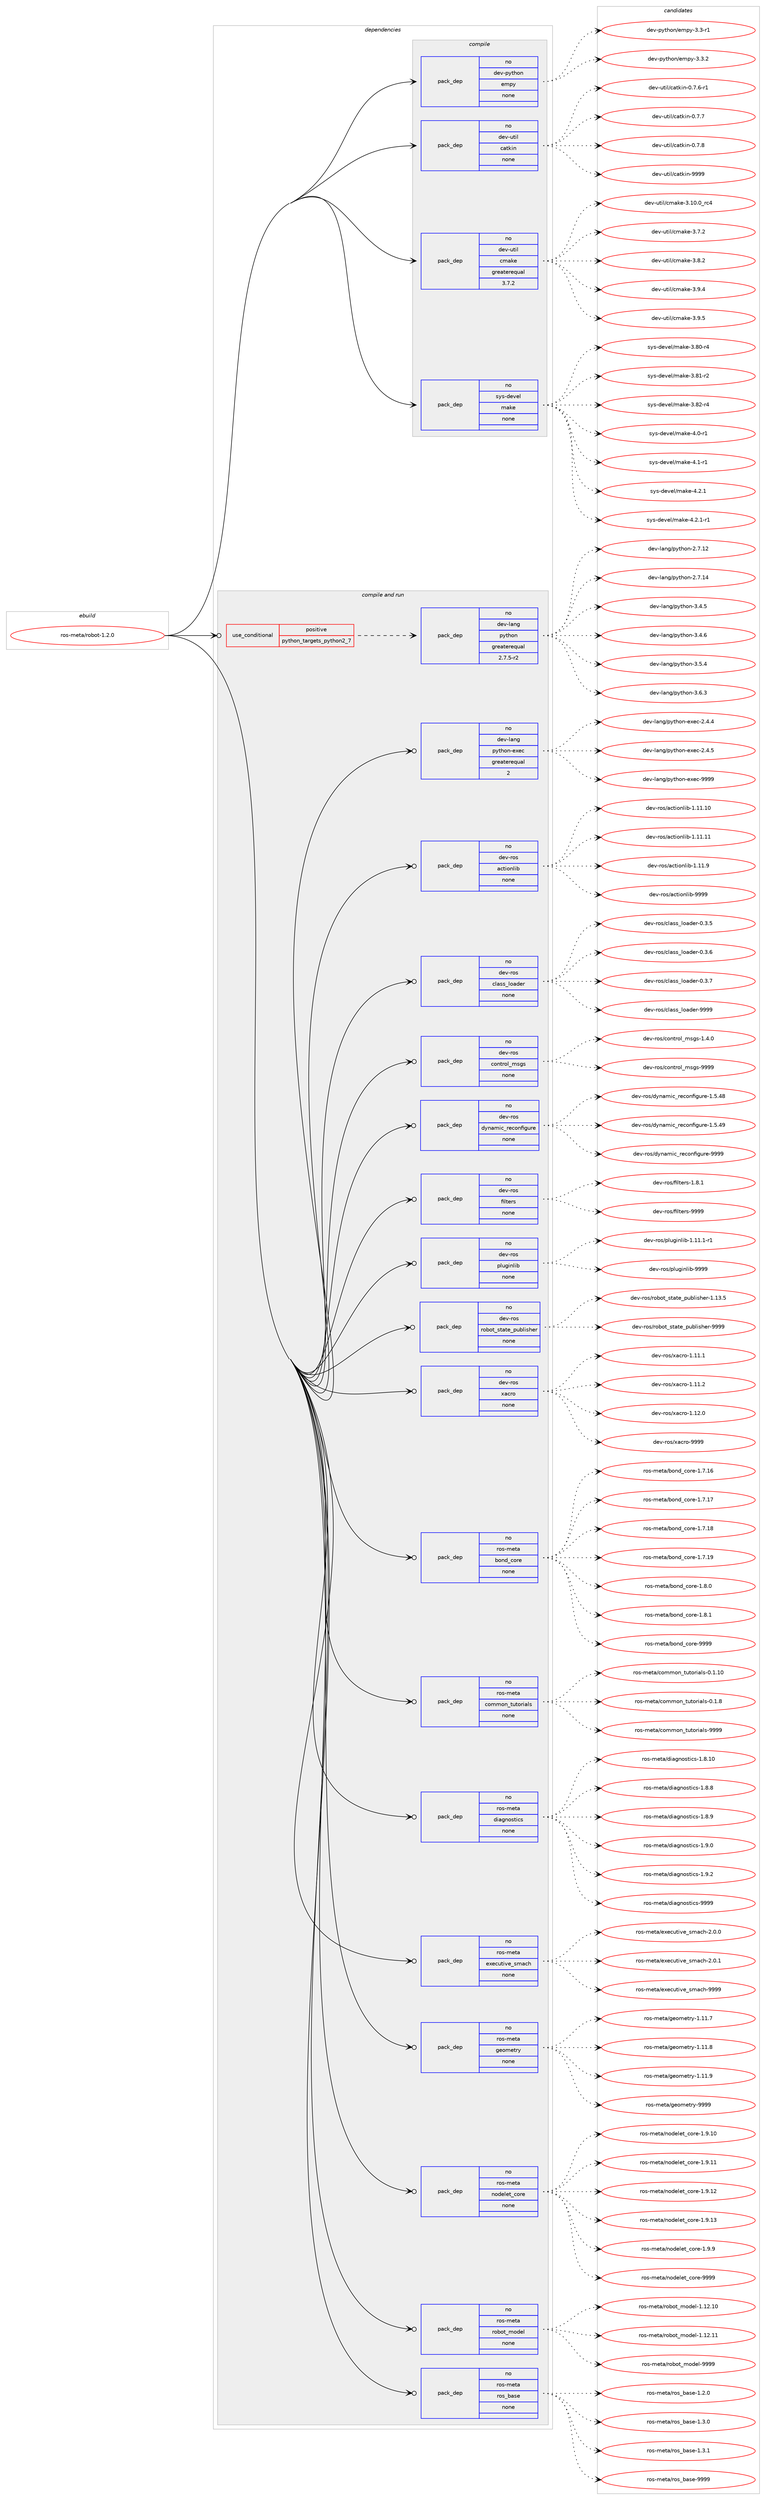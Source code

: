 digraph prolog {

# *************
# Graph options
# *************

newrank=true;
concentrate=true;
compound=true;
graph [rankdir=LR,fontname=Helvetica,fontsize=10,ranksep=1.5];#, ranksep=2.5, nodesep=0.2];
edge  [arrowhead=vee];
node  [fontname=Helvetica,fontsize=10];

# **********
# The ebuild
# **********

subgraph cluster_leftcol {
color=gray;
rank=same;
label=<<i>ebuild</i>>;
id [label="ros-meta/robot-1.2.0", color=red, width=4, href="../ros-meta/robot-1.2.0.svg"];
}

# ****************
# The dependencies
# ****************

subgraph cluster_midcol {
color=gray;
label=<<i>dependencies</i>>;
subgraph cluster_compile {
fillcolor="#eeeeee";
style=filled;
label=<<i>compile</i>>;
subgraph pack325516 {
dependency442198 [label=<<TABLE BORDER="0" CELLBORDER="1" CELLSPACING="0" CELLPADDING="4" WIDTH="220"><TR><TD ROWSPAN="6" CELLPADDING="30">pack_dep</TD></TR><TR><TD WIDTH="110">no</TD></TR><TR><TD>dev-python</TD></TR><TR><TD>empy</TD></TR><TR><TD>none</TD></TR><TR><TD></TD></TR></TABLE>>, shape=none, color=blue];
}
id:e -> dependency442198:w [weight=20,style="solid",arrowhead="vee"];
subgraph pack325517 {
dependency442199 [label=<<TABLE BORDER="0" CELLBORDER="1" CELLSPACING="0" CELLPADDING="4" WIDTH="220"><TR><TD ROWSPAN="6" CELLPADDING="30">pack_dep</TD></TR><TR><TD WIDTH="110">no</TD></TR><TR><TD>dev-util</TD></TR><TR><TD>catkin</TD></TR><TR><TD>none</TD></TR><TR><TD></TD></TR></TABLE>>, shape=none, color=blue];
}
id:e -> dependency442199:w [weight=20,style="solid",arrowhead="vee"];
subgraph pack325518 {
dependency442200 [label=<<TABLE BORDER="0" CELLBORDER="1" CELLSPACING="0" CELLPADDING="4" WIDTH="220"><TR><TD ROWSPAN="6" CELLPADDING="30">pack_dep</TD></TR><TR><TD WIDTH="110">no</TD></TR><TR><TD>dev-util</TD></TR><TR><TD>cmake</TD></TR><TR><TD>greaterequal</TD></TR><TR><TD>3.7.2</TD></TR></TABLE>>, shape=none, color=blue];
}
id:e -> dependency442200:w [weight=20,style="solid",arrowhead="vee"];
subgraph pack325519 {
dependency442201 [label=<<TABLE BORDER="0" CELLBORDER="1" CELLSPACING="0" CELLPADDING="4" WIDTH="220"><TR><TD ROWSPAN="6" CELLPADDING="30">pack_dep</TD></TR><TR><TD WIDTH="110">no</TD></TR><TR><TD>sys-devel</TD></TR><TR><TD>make</TD></TR><TR><TD>none</TD></TR><TR><TD></TD></TR></TABLE>>, shape=none, color=blue];
}
id:e -> dependency442201:w [weight=20,style="solid",arrowhead="vee"];
}
subgraph cluster_compileandrun {
fillcolor="#eeeeee";
style=filled;
label=<<i>compile and run</i>>;
subgraph cond109033 {
dependency442202 [label=<<TABLE BORDER="0" CELLBORDER="1" CELLSPACING="0" CELLPADDING="4"><TR><TD ROWSPAN="3" CELLPADDING="10">use_conditional</TD></TR><TR><TD>positive</TD></TR><TR><TD>python_targets_python2_7</TD></TR></TABLE>>, shape=none, color=red];
subgraph pack325520 {
dependency442203 [label=<<TABLE BORDER="0" CELLBORDER="1" CELLSPACING="0" CELLPADDING="4" WIDTH="220"><TR><TD ROWSPAN="6" CELLPADDING="30">pack_dep</TD></TR><TR><TD WIDTH="110">no</TD></TR><TR><TD>dev-lang</TD></TR><TR><TD>python</TD></TR><TR><TD>greaterequal</TD></TR><TR><TD>2.7.5-r2</TD></TR></TABLE>>, shape=none, color=blue];
}
dependency442202:e -> dependency442203:w [weight=20,style="dashed",arrowhead="vee"];
}
id:e -> dependency442202:w [weight=20,style="solid",arrowhead="odotvee"];
subgraph pack325521 {
dependency442204 [label=<<TABLE BORDER="0" CELLBORDER="1" CELLSPACING="0" CELLPADDING="4" WIDTH="220"><TR><TD ROWSPAN="6" CELLPADDING="30">pack_dep</TD></TR><TR><TD WIDTH="110">no</TD></TR><TR><TD>dev-lang</TD></TR><TR><TD>python-exec</TD></TR><TR><TD>greaterequal</TD></TR><TR><TD>2</TD></TR></TABLE>>, shape=none, color=blue];
}
id:e -> dependency442204:w [weight=20,style="solid",arrowhead="odotvee"];
subgraph pack325522 {
dependency442205 [label=<<TABLE BORDER="0" CELLBORDER="1" CELLSPACING="0" CELLPADDING="4" WIDTH="220"><TR><TD ROWSPAN="6" CELLPADDING="30">pack_dep</TD></TR><TR><TD WIDTH="110">no</TD></TR><TR><TD>dev-ros</TD></TR><TR><TD>actionlib</TD></TR><TR><TD>none</TD></TR><TR><TD></TD></TR></TABLE>>, shape=none, color=blue];
}
id:e -> dependency442205:w [weight=20,style="solid",arrowhead="odotvee"];
subgraph pack325523 {
dependency442206 [label=<<TABLE BORDER="0" CELLBORDER="1" CELLSPACING="0" CELLPADDING="4" WIDTH="220"><TR><TD ROWSPAN="6" CELLPADDING="30">pack_dep</TD></TR><TR><TD WIDTH="110">no</TD></TR><TR><TD>dev-ros</TD></TR><TR><TD>class_loader</TD></TR><TR><TD>none</TD></TR><TR><TD></TD></TR></TABLE>>, shape=none, color=blue];
}
id:e -> dependency442206:w [weight=20,style="solid",arrowhead="odotvee"];
subgraph pack325524 {
dependency442207 [label=<<TABLE BORDER="0" CELLBORDER="1" CELLSPACING="0" CELLPADDING="4" WIDTH="220"><TR><TD ROWSPAN="6" CELLPADDING="30">pack_dep</TD></TR><TR><TD WIDTH="110">no</TD></TR><TR><TD>dev-ros</TD></TR><TR><TD>control_msgs</TD></TR><TR><TD>none</TD></TR><TR><TD></TD></TR></TABLE>>, shape=none, color=blue];
}
id:e -> dependency442207:w [weight=20,style="solid",arrowhead="odotvee"];
subgraph pack325525 {
dependency442208 [label=<<TABLE BORDER="0" CELLBORDER="1" CELLSPACING="0" CELLPADDING="4" WIDTH="220"><TR><TD ROWSPAN="6" CELLPADDING="30">pack_dep</TD></TR><TR><TD WIDTH="110">no</TD></TR><TR><TD>dev-ros</TD></TR><TR><TD>dynamic_reconfigure</TD></TR><TR><TD>none</TD></TR><TR><TD></TD></TR></TABLE>>, shape=none, color=blue];
}
id:e -> dependency442208:w [weight=20,style="solid",arrowhead="odotvee"];
subgraph pack325526 {
dependency442209 [label=<<TABLE BORDER="0" CELLBORDER="1" CELLSPACING="0" CELLPADDING="4" WIDTH="220"><TR><TD ROWSPAN="6" CELLPADDING="30">pack_dep</TD></TR><TR><TD WIDTH="110">no</TD></TR><TR><TD>dev-ros</TD></TR><TR><TD>filters</TD></TR><TR><TD>none</TD></TR><TR><TD></TD></TR></TABLE>>, shape=none, color=blue];
}
id:e -> dependency442209:w [weight=20,style="solid",arrowhead="odotvee"];
subgraph pack325527 {
dependency442210 [label=<<TABLE BORDER="0" CELLBORDER="1" CELLSPACING="0" CELLPADDING="4" WIDTH="220"><TR><TD ROWSPAN="6" CELLPADDING="30">pack_dep</TD></TR><TR><TD WIDTH="110">no</TD></TR><TR><TD>dev-ros</TD></TR><TR><TD>pluginlib</TD></TR><TR><TD>none</TD></TR><TR><TD></TD></TR></TABLE>>, shape=none, color=blue];
}
id:e -> dependency442210:w [weight=20,style="solid",arrowhead="odotvee"];
subgraph pack325528 {
dependency442211 [label=<<TABLE BORDER="0" CELLBORDER="1" CELLSPACING="0" CELLPADDING="4" WIDTH="220"><TR><TD ROWSPAN="6" CELLPADDING="30">pack_dep</TD></TR><TR><TD WIDTH="110">no</TD></TR><TR><TD>dev-ros</TD></TR><TR><TD>robot_state_publisher</TD></TR><TR><TD>none</TD></TR><TR><TD></TD></TR></TABLE>>, shape=none, color=blue];
}
id:e -> dependency442211:w [weight=20,style="solid",arrowhead="odotvee"];
subgraph pack325529 {
dependency442212 [label=<<TABLE BORDER="0" CELLBORDER="1" CELLSPACING="0" CELLPADDING="4" WIDTH="220"><TR><TD ROWSPAN="6" CELLPADDING="30">pack_dep</TD></TR><TR><TD WIDTH="110">no</TD></TR><TR><TD>dev-ros</TD></TR><TR><TD>xacro</TD></TR><TR><TD>none</TD></TR><TR><TD></TD></TR></TABLE>>, shape=none, color=blue];
}
id:e -> dependency442212:w [weight=20,style="solid",arrowhead="odotvee"];
subgraph pack325530 {
dependency442213 [label=<<TABLE BORDER="0" CELLBORDER="1" CELLSPACING="0" CELLPADDING="4" WIDTH="220"><TR><TD ROWSPAN="6" CELLPADDING="30">pack_dep</TD></TR><TR><TD WIDTH="110">no</TD></TR><TR><TD>ros-meta</TD></TR><TR><TD>bond_core</TD></TR><TR><TD>none</TD></TR><TR><TD></TD></TR></TABLE>>, shape=none, color=blue];
}
id:e -> dependency442213:w [weight=20,style="solid",arrowhead="odotvee"];
subgraph pack325531 {
dependency442214 [label=<<TABLE BORDER="0" CELLBORDER="1" CELLSPACING="0" CELLPADDING="4" WIDTH="220"><TR><TD ROWSPAN="6" CELLPADDING="30">pack_dep</TD></TR><TR><TD WIDTH="110">no</TD></TR><TR><TD>ros-meta</TD></TR><TR><TD>common_tutorials</TD></TR><TR><TD>none</TD></TR><TR><TD></TD></TR></TABLE>>, shape=none, color=blue];
}
id:e -> dependency442214:w [weight=20,style="solid",arrowhead="odotvee"];
subgraph pack325532 {
dependency442215 [label=<<TABLE BORDER="0" CELLBORDER="1" CELLSPACING="0" CELLPADDING="4" WIDTH="220"><TR><TD ROWSPAN="6" CELLPADDING="30">pack_dep</TD></TR><TR><TD WIDTH="110">no</TD></TR><TR><TD>ros-meta</TD></TR><TR><TD>diagnostics</TD></TR><TR><TD>none</TD></TR><TR><TD></TD></TR></TABLE>>, shape=none, color=blue];
}
id:e -> dependency442215:w [weight=20,style="solid",arrowhead="odotvee"];
subgraph pack325533 {
dependency442216 [label=<<TABLE BORDER="0" CELLBORDER="1" CELLSPACING="0" CELLPADDING="4" WIDTH="220"><TR><TD ROWSPAN="6" CELLPADDING="30">pack_dep</TD></TR><TR><TD WIDTH="110">no</TD></TR><TR><TD>ros-meta</TD></TR><TR><TD>executive_smach</TD></TR><TR><TD>none</TD></TR><TR><TD></TD></TR></TABLE>>, shape=none, color=blue];
}
id:e -> dependency442216:w [weight=20,style="solid",arrowhead="odotvee"];
subgraph pack325534 {
dependency442217 [label=<<TABLE BORDER="0" CELLBORDER="1" CELLSPACING="0" CELLPADDING="4" WIDTH="220"><TR><TD ROWSPAN="6" CELLPADDING="30">pack_dep</TD></TR><TR><TD WIDTH="110">no</TD></TR><TR><TD>ros-meta</TD></TR><TR><TD>geometry</TD></TR><TR><TD>none</TD></TR><TR><TD></TD></TR></TABLE>>, shape=none, color=blue];
}
id:e -> dependency442217:w [weight=20,style="solid",arrowhead="odotvee"];
subgraph pack325535 {
dependency442218 [label=<<TABLE BORDER="0" CELLBORDER="1" CELLSPACING="0" CELLPADDING="4" WIDTH="220"><TR><TD ROWSPAN="6" CELLPADDING="30">pack_dep</TD></TR><TR><TD WIDTH="110">no</TD></TR><TR><TD>ros-meta</TD></TR><TR><TD>nodelet_core</TD></TR><TR><TD>none</TD></TR><TR><TD></TD></TR></TABLE>>, shape=none, color=blue];
}
id:e -> dependency442218:w [weight=20,style="solid",arrowhead="odotvee"];
subgraph pack325536 {
dependency442219 [label=<<TABLE BORDER="0" CELLBORDER="1" CELLSPACING="0" CELLPADDING="4" WIDTH="220"><TR><TD ROWSPAN="6" CELLPADDING="30">pack_dep</TD></TR><TR><TD WIDTH="110">no</TD></TR><TR><TD>ros-meta</TD></TR><TR><TD>robot_model</TD></TR><TR><TD>none</TD></TR><TR><TD></TD></TR></TABLE>>, shape=none, color=blue];
}
id:e -> dependency442219:w [weight=20,style="solid",arrowhead="odotvee"];
subgraph pack325537 {
dependency442220 [label=<<TABLE BORDER="0" CELLBORDER="1" CELLSPACING="0" CELLPADDING="4" WIDTH="220"><TR><TD ROWSPAN="6" CELLPADDING="30">pack_dep</TD></TR><TR><TD WIDTH="110">no</TD></TR><TR><TD>ros-meta</TD></TR><TR><TD>ros_base</TD></TR><TR><TD>none</TD></TR><TR><TD></TD></TR></TABLE>>, shape=none, color=blue];
}
id:e -> dependency442220:w [weight=20,style="solid",arrowhead="odotvee"];
}
subgraph cluster_run {
fillcolor="#eeeeee";
style=filled;
label=<<i>run</i>>;
}
}

# **************
# The candidates
# **************

subgraph cluster_choices {
rank=same;
color=gray;
label=<<i>candidates</i>>;

subgraph choice325516 {
color=black;
nodesep=1;
choice1001011184511212111610411111047101109112121455146514511449 [label="dev-python/empy-3.3-r1", color=red, width=4,href="../dev-python/empy-3.3-r1.svg"];
choice1001011184511212111610411111047101109112121455146514650 [label="dev-python/empy-3.3.2", color=red, width=4,href="../dev-python/empy-3.3.2.svg"];
dependency442198:e -> choice1001011184511212111610411111047101109112121455146514511449:w [style=dotted,weight="100"];
dependency442198:e -> choice1001011184511212111610411111047101109112121455146514650:w [style=dotted,weight="100"];
}
subgraph choice325517 {
color=black;
nodesep=1;
choice100101118451171161051084799971161071051104548465546544511449 [label="dev-util/catkin-0.7.6-r1", color=red, width=4,href="../dev-util/catkin-0.7.6-r1.svg"];
choice10010111845117116105108479997116107105110454846554655 [label="dev-util/catkin-0.7.7", color=red, width=4,href="../dev-util/catkin-0.7.7.svg"];
choice10010111845117116105108479997116107105110454846554656 [label="dev-util/catkin-0.7.8", color=red, width=4,href="../dev-util/catkin-0.7.8.svg"];
choice100101118451171161051084799971161071051104557575757 [label="dev-util/catkin-9999", color=red, width=4,href="../dev-util/catkin-9999.svg"];
dependency442199:e -> choice100101118451171161051084799971161071051104548465546544511449:w [style=dotted,weight="100"];
dependency442199:e -> choice10010111845117116105108479997116107105110454846554655:w [style=dotted,weight="100"];
dependency442199:e -> choice10010111845117116105108479997116107105110454846554656:w [style=dotted,weight="100"];
dependency442199:e -> choice100101118451171161051084799971161071051104557575757:w [style=dotted,weight="100"];
}
subgraph choice325518 {
color=black;
nodesep=1;
choice1001011184511711610510847991099710710145514649484648951149952 [label="dev-util/cmake-3.10.0_rc4", color=red, width=4,href="../dev-util/cmake-3.10.0_rc4.svg"];
choice10010111845117116105108479910997107101455146554650 [label="dev-util/cmake-3.7.2", color=red, width=4,href="../dev-util/cmake-3.7.2.svg"];
choice10010111845117116105108479910997107101455146564650 [label="dev-util/cmake-3.8.2", color=red, width=4,href="../dev-util/cmake-3.8.2.svg"];
choice10010111845117116105108479910997107101455146574652 [label="dev-util/cmake-3.9.4", color=red, width=4,href="../dev-util/cmake-3.9.4.svg"];
choice10010111845117116105108479910997107101455146574653 [label="dev-util/cmake-3.9.5", color=red, width=4,href="../dev-util/cmake-3.9.5.svg"];
dependency442200:e -> choice1001011184511711610510847991099710710145514649484648951149952:w [style=dotted,weight="100"];
dependency442200:e -> choice10010111845117116105108479910997107101455146554650:w [style=dotted,weight="100"];
dependency442200:e -> choice10010111845117116105108479910997107101455146564650:w [style=dotted,weight="100"];
dependency442200:e -> choice10010111845117116105108479910997107101455146574652:w [style=dotted,weight="100"];
dependency442200:e -> choice10010111845117116105108479910997107101455146574653:w [style=dotted,weight="100"];
}
subgraph choice325519 {
color=black;
nodesep=1;
choice11512111545100101118101108471099710710145514656484511452 [label="sys-devel/make-3.80-r4", color=red, width=4,href="../sys-devel/make-3.80-r4.svg"];
choice11512111545100101118101108471099710710145514656494511450 [label="sys-devel/make-3.81-r2", color=red, width=4,href="../sys-devel/make-3.81-r2.svg"];
choice11512111545100101118101108471099710710145514656504511452 [label="sys-devel/make-3.82-r4", color=red, width=4,href="../sys-devel/make-3.82-r4.svg"];
choice115121115451001011181011084710997107101455246484511449 [label="sys-devel/make-4.0-r1", color=red, width=4,href="../sys-devel/make-4.0-r1.svg"];
choice115121115451001011181011084710997107101455246494511449 [label="sys-devel/make-4.1-r1", color=red, width=4,href="../sys-devel/make-4.1-r1.svg"];
choice115121115451001011181011084710997107101455246504649 [label="sys-devel/make-4.2.1", color=red, width=4,href="../sys-devel/make-4.2.1.svg"];
choice1151211154510010111810110847109971071014552465046494511449 [label="sys-devel/make-4.2.1-r1", color=red, width=4,href="../sys-devel/make-4.2.1-r1.svg"];
dependency442201:e -> choice11512111545100101118101108471099710710145514656484511452:w [style=dotted,weight="100"];
dependency442201:e -> choice11512111545100101118101108471099710710145514656494511450:w [style=dotted,weight="100"];
dependency442201:e -> choice11512111545100101118101108471099710710145514656504511452:w [style=dotted,weight="100"];
dependency442201:e -> choice115121115451001011181011084710997107101455246484511449:w [style=dotted,weight="100"];
dependency442201:e -> choice115121115451001011181011084710997107101455246494511449:w [style=dotted,weight="100"];
dependency442201:e -> choice115121115451001011181011084710997107101455246504649:w [style=dotted,weight="100"];
dependency442201:e -> choice1151211154510010111810110847109971071014552465046494511449:w [style=dotted,weight="100"];
}
subgraph choice325520 {
color=black;
nodesep=1;
choice10010111845108971101034711212111610411111045504655464950 [label="dev-lang/python-2.7.12", color=red, width=4,href="../dev-lang/python-2.7.12.svg"];
choice10010111845108971101034711212111610411111045504655464952 [label="dev-lang/python-2.7.14", color=red, width=4,href="../dev-lang/python-2.7.14.svg"];
choice100101118451089711010347112121116104111110455146524653 [label="dev-lang/python-3.4.5", color=red, width=4,href="../dev-lang/python-3.4.5.svg"];
choice100101118451089711010347112121116104111110455146524654 [label="dev-lang/python-3.4.6", color=red, width=4,href="../dev-lang/python-3.4.6.svg"];
choice100101118451089711010347112121116104111110455146534652 [label="dev-lang/python-3.5.4", color=red, width=4,href="../dev-lang/python-3.5.4.svg"];
choice100101118451089711010347112121116104111110455146544651 [label="dev-lang/python-3.6.3", color=red, width=4,href="../dev-lang/python-3.6.3.svg"];
dependency442203:e -> choice10010111845108971101034711212111610411111045504655464950:w [style=dotted,weight="100"];
dependency442203:e -> choice10010111845108971101034711212111610411111045504655464952:w [style=dotted,weight="100"];
dependency442203:e -> choice100101118451089711010347112121116104111110455146524653:w [style=dotted,weight="100"];
dependency442203:e -> choice100101118451089711010347112121116104111110455146524654:w [style=dotted,weight="100"];
dependency442203:e -> choice100101118451089711010347112121116104111110455146534652:w [style=dotted,weight="100"];
dependency442203:e -> choice100101118451089711010347112121116104111110455146544651:w [style=dotted,weight="100"];
}
subgraph choice325521 {
color=black;
nodesep=1;
choice1001011184510897110103471121211161041111104510112010199455046524652 [label="dev-lang/python-exec-2.4.4", color=red, width=4,href="../dev-lang/python-exec-2.4.4.svg"];
choice1001011184510897110103471121211161041111104510112010199455046524653 [label="dev-lang/python-exec-2.4.5", color=red, width=4,href="../dev-lang/python-exec-2.4.5.svg"];
choice10010111845108971101034711212111610411111045101120101994557575757 [label="dev-lang/python-exec-9999", color=red, width=4,href="../dev-lang/python-exec-9999.svg"];
dependency442204:e -> choice1001011184510897110103471121211161041111104510112010199455046524652:w [style=dotted,weight="100"];
dependency442204:e -> choice1001011184510897110103471121211161041111104510112010199455046524653:w [style=dotted,weight="100"];
dependency442204:e -> choice10010111845108971101034711212111610411111045101120101994557575757:w [style=dotted,weight="100"];
}
subgraph choice325522 {
color=black;
nodesep=1;
choice10010111845114111115479799116105111110108105984549464949464948 [label="dev-ros/actionlib-1.11.10", color=red, width=4,href="../dev-ros/actionlib-1.11.10.svg"];
choice10010111845114111115479799116105111110108105984549464949464949 [label="dev-ros/actionlib-1.11.11", color=red, width=4,href="../dev-ros/actionlib-1.11.11.svg"];
choice100101118451141111154797991161051111101081059845494649494657 [label="dev-ros/actionlib-1.11.9", color=red, width=4,href="../dev-ros/actionlib-1.11.9.svg"];
choice10010111845114111115479799116105111110108105984557575757 [label="dev-ros/actionlib-9999", color=red, width=4,href="../dev-ros/actionlib-9999.svg"];
dependency442205:e -> choice10010111845114111115479799116105111110108105984549464949464948:w [style=dotted,weight="100"];
dependency442205:e -> choice10010111845114111115479799116105111110108105984549464949464949:w [style=dotted,weight="100"];
dependency442205:e -> choice100101118451141111154797991161051111101081059845494649494657:w [style=dotted,weight="100"];
dependency442205:e -> choice10010111845114111115479799116105111110108105984557575757:w [style=dotted,weight="100"];
}
subgraph choice325523 {
color=black;
nodesep=1;
choice100101118451141111154799108971151159510811197100101114454846514653 [label="dev-ros/class_loader-0.3.5", color=red, width=4,href="../dev-ros/class_loader-0.3.5.svg"];
choice100101118451141111154799108971151159510811197100101114454846514654 [label="dev-ros/class_loader-0.3.6", color=red, width=4,href="../dev-ros/class_loader-0.3.6.svg"];
choice100101118451141111154799108971151159510811197100101114454846514655 [label="dev-ros/class_loader-0.3.7", color=red, width=4,href="../dev-ros/class_loader-0.3.7.svg"];
choice1001011184511411111547991089711511595108111971001011144557575757 [label="dev-ros/class_loader-9999", color=red, width=4,href="../dev-ros/class_loader-9999.svg"];
dependency442206:e -> choice100101118451141111154799108971151159510811197100101114454846514653:w [style=dotted,weight="100"];
dependency442206:e -> choice100101118451141111154799108971151159510811197100101114454846514654:w [style=dotted,weight="100"];
dependency442206:e -> choice100101118451141111154799108971151159510811197100101114454846514655:w [style=dotted,weight="100"];
dependency442206:e -> choice1001011184511411111547991089711511595108111971001011144557575757:w [style=dotted,weight="100"];
}
subgraph choice325524 {
color=black;
nodesep=1;
choice10010111845114111115479911111011611411110895109115103115454946524648 [label="dev-ros/control_msgs-1.4.0", color=red, width=4,href="../dev-ros/control_msgs-1.4.0.svg"];
choice100101118451141111154799111110116114111108951091151031154557575757 [label="dev-ros/control_msgs-9999", color=red, width=4,href="../dev-ros/control_msgs-9999.svg"];
dependency442207:e -> choice10010111845114111115479911111011611411110895109115103115454946524648:w [style=dotted,weight="100"];
dependency442207:e -> choice100101118451141111154799111110116114111108951091151031154557575757:w [style=dotted,weight="100"];
}
subgraph choice325525 {
color=black;
nodesep=1;
choice10010111845114111115471001211109710910599951141019911111010210510311711410145494653465256 [label="dev-ros/dynamic_reconfigure-1.5.48", color=red, width=4,href="../dev-ros/dynamic_reconfigure-1.5.48.svg"];
choice10010111845114111115471001211109710910599951141019911111010210510311711410145494653465257 [label="dev-ros/dynamic_reconfigure-1.5.49", color=red, width=4,href="../dev-ros/dynamic_reconfigure-1.5.49.svg"];
choice1001011184511411111547100121110971091059995114101991111101021051031171141014557575757 [label="dev-ros/dynamic_reconfigure-9999", color=red, width=4,href="../dev-ros/dynamic_reconfigure-9999.svg"];
dependency442208:e -> choice10010111845114111115471001211109710910599951141019911111010210510311711410145494653465256:w [style=dotted,weight="100"];
dependency442208:e -> choice10010111845114111115471001211109710910599951141019911111010210510311711410145494653465257:w [style=dotted,weight="100"];
dependency442208:e -> choice1001011184511411111547100121110971091059995114101991111101021051031171141014557575757:w [style=dotted,weight="100"];
}
subgraph choice325526 {
color=black;
nodesep=1;
choice1001011184511411111547102105108116101114115454946564649 [label="dev-ros/filters-1.8.1", color=red, width=4,href="../dev-ros/filters-1.8.1.svg"];
choice10010111845114111115471021051081161011141154557575757 [label="dev-ros/filters-9999", color=red, width=4,href="../dev-ros/filters-9999.svg"];
dependency442209:e -> choice1001011184511411111547102105108116101114115454946564649:w [style=dotted,weight="100"];
dependency442209:e -> choice10010111845114111115471021051081161011141154557575757:w [style=dotted,weight="100"];
}
subgraph choice325527 {
color=black;
nodesep=1;
choice100101118451141111154711210811710310511010810598454946494946494511449 [label="dev-ros/pluginlib-1.11.1-r1", color=red, width=4,href="../dev-ros/pluginlib-1.11.1-r1.svg"];
choice1001011184511411111547112108117103105110108105984557575757 [label="dev-ros/pluginlib-9999", color=red, width=4,href="../dev-ros/pluginlib-9999.svg"];
dependency442210:e -> choice100101118451141111154711210811710310511010810598454946494946494511449:w [style=dotted,weight="100"];
dependency442210:e -> choice1001011184511411111547112108117103105110108105984557575757:w [style=dotted,weight="100"];
}
subgraph choice325528 {
color=black;
nodesep=1;
choice1001011184511411111547114111981111169511511697116101951121179810810511510410111445494649514653 [label="dev-ros/robot_state_publisher-1.13.5", color=red, width=4,href="../dev-ros/robot_state_publisher-1.13.5.svg"];
choice100101118451141111154711411198111116951151169711610195112117981081051151041011144557575757 [label="dev-ros/robot_state_publisher-9999", color=red, width=4,href="../dev-ros/robot_state_publisher-9999.svg"];
dependency442211:e -> choice1001011184511411111547114111981111169511511697116101951121179810810511510410111445494649514653:w [style=dotted,weight="100"];
dependency442211:e -> choice100101118451141111154711411198111116951151169711610195112117981081051151041011144557575757:w [style=dotted,weight="100"];
}
subgraph choice325529 {
color=black;
nodesep=1;
choice1001011184511411111547120979911411145494649494649 [label="dev-ros/xacro-1.11.1", color=red, width=4,href="../dev-ros/xacro-1.11.1.svg"];
choice1001011184511411111547120979911411145494649494650 [label="dev-ros/xacro-1.11.2", color=red, width=4,href="../dev-ros/xacro-1.11.2.svg"];
choice1001011184511411111547120979911411145494649504648 [label="dev-ros/xacro-1.12.0", color=red, width=4,href="../dev-ros/xacro-1.12.0.svg"];
choice100101118451141111154712097991141114557575757 [label="dev-ros/xacro-9999", color=red, width=4,href="../dev-ros/xacro-9999.svg"];
dependency442212:e -> choice1001011184511411111547120979911411145494649494649:w [style=dotted,weight="100"];
dependency442212:e -> choice1001011184511411111547120979911411145494649494650:w [style=dotted,weight="100"];
dependency442212:e -> choice1001011184511411111547120979911411145494649504648:w [style=dotted,weight="100"];
dependency442212:e -> choice100101118451141111154712097991141114557575757:w [style=dotted,weight="100"];
}
subgraph choice325530 {
color=black;
nodesep=1;
choice11411111545109101116974798111110100959911111410145494655464954 [label="ros-meta/bond_core-1.7.16", color=red, width=4,href="../ros-meta/bond_core-1.7.16.svg"];
choice11411111545109101116974798111110100959911111410145494655464955 [label="ros-meta/bond_core-1.7.17", color=red, width=4,href="../ros-meta/bond_core-1.7.17.svg"];
choice11411111545109101116974798111110100959911111410145494655464956 [label="ros-meta/bond_core-1.7.18", color=red, width=4,href="../ros-meta/bond_core-1.7.18.svg"];
choice11411111545109101116974798111110100959911111410145494655464957 [label="ros-meta/bond_core-1.7.19", color=red, width=4,href="../ros-meta/bond_core-1.7.19.svg"];
choice114111115451091011169747981111101009599111114101454946564648 [label="ros-meta/bond_core-1.8.0", color=red, width=4,href="../ros-meta/bond_core-1.8.0.svg"];
choice114111115451091011169747981111101009599111114101454946564649 [label="ros-meta/bond_core-1.8.1", color=red, width=4,href="../ros-meta/bond_core-1.8.1.svg"];
choice1141111154510910111697479811111010095991111141014557575757 [label="ros-meta/bond_core-9999", color=red, width=4,href="../ros-meta/bond_core-9999.svg"];
dependency442213:e -> choice11411111545109101116974798111110100959911111410145494655464954:w [style=dotted,weight="100"];
dependency442213:e -> choice11411111545109101116974798111110100959911111410145494655464955:w [style=dotted,weight="100"];
dependency442213:e -> choice11411111545109101116974798111110100959911111410145494655464956:w [style=dotted,weight="100"];
dependency442213:e -> choice11411111545109101116974798111110100959911111410145494655464957:w [style=dotted,weight="100"];
dependency442213:e -> choice114111115451091011169747981111101009599111114101454946564648:w [style=dotted,weight="100"];
dependency442213:e -> choice114111115451091011169747981111101009599111114101454946564649:w [style=dotted,weight="100"];
dependency442213:e -> choice1141111154510910111697479811111010095991111141014557575757:w [style=dotted,weight="100"];
}
subgraph choice325531 {
color=black;
nodesep=1;
choice11411111545109101116974799111109109111110951161171161111141059710811545484649464948 [label="ros-meta/common_tutorials-0.1.10", color=red, width=4,href="../ros-meta/common_tutorials-0.1.10.svg"];
choice114111115451091011169747991111091091111109511611711611111410597108115454846494656 [label="ros-meta/common_tutorials-0.1.8", color=red, width=4,href="../ros-meta/common_tutorials-0.1.8.svg"];
choice1141111154510910111697479911110910911111095116117116111114105971081154557575757 [label="ros-meta/common_tutorials-9999", color=red, width=4,href="../ros-meta/common_tutorials-9999.svg"];
dependency442214:e -> choice11411111545109101116974799111109109111110951161171161111141059710811545484649464948:w [style=dotted,weight="100"];
dependency442214:e -> choice114111115451091011169747991111091091111109511611711611111410597108115454846494656:w [style=dotted,weight="100"];
dependency442214:e -> choice1141111154510910111697479911110910911111095116117116111114105971081154557575757:w [style=dotted,weight="100"];
}
subgraph choice325532 {
color=black;
nodesep=1;
choice114111115451091011169747100105971031101111151161059911545494656464948 [label="ros-meta/diagnostics-1.8.10", color=red, width=4,href="../ros-meta/diagnostics-1.8.10.svg"];
choice1141111154510910111697471001059710311011111511610599115454946564656 [label="ros-meta/diagnostics-1.8.8", color=red, width=4,href="../ros-meta/diagnostics-1.8.8.svg"];
choice1141111154510910111697471001059710311011111511610599115454946564657 [label="ros-meta/diagnostics-1.8.9", color=red, width=4,href="../ros-meta/diagnostics-1.8.9.svg"];
choice1141111154510910111697471001059710311011111511610599115454946574648 [label="ros-meta/diagnostics-1.9.0", color=red, width=4,href="../ros-meta/diagnostics-1.9.0.svg"];
choice1141111154510910111697471001059710311011111511610599115454946574650 [label="ros-meta/diagnostics-1.9.2", color=red, width=4,href="../ros-meta/diagnostics-1.9.2.svg"];
choice11411111545109101116974710010597103110111115116105991154557575757 [label="ros-meta/diagnostics-9999", color=red, width=4,href="../ros-meta/diagnostics-9999.svg"];
dependency442215:e -> choice114111115451091011169747100105971031101111151161059911545494656464948:w [style=dotted,weight="100"];
dependency442215:e -> choice1141111154510910111697471001059710311011111511610599115454946564656:w [style=dotted,weight="100"];
dependency442215:e -> choice1141111154510910111697471001059710311011111511610599115454946564657:w [style=dotted,weight="100"];
dependency442215:e -> choice1141111154510910111697471001059710311011111511610599115454946574648:w [style=dotted,weight="100"];
dependency442215:e -> choice1141111154510910111697471001059710311011111511610599115454946574650:w [style=dotted,weight="100"];
dependency442215:e -> choice11411111545109101116974710010597103110111115116105991154557575757:w [style=dotted,weight="100"];
}
subgraph choice325533 {
color=black;
nodesep=1;
choice11411111545109101116974710112010199117116105118101951151099799104455046484648 [label="ros-meta/executive_smach-2.0.0", color=red, width=4,href="../ros-meta/executive_smach-2.0.0.svg"];
choice11411111545109101116974710112010199117116105118101951151099799104455046484649 [label="ros-meta/executive_smach-2.0.1", color=red, width=4,href="../ros-meta/executive_smach-2.0.1.svg"];
choice114111115451091011169747101120101991171161051181019511510997991044557575757 [label="ros-meta/executive_smach-9999", color=red, width=4,href="../ros-meta/executive_smach-9999.svg"];
dependency442216:e -> choice11411111545109101116974710112010199117116105118101951151099799104455046484648:w [style=dotted,weight="100"];
dependency442216:e -> choice11411111545109101116974710112010199117116105118101951151099799104455046484649:w [style=dotted,weight="100"];
dependency442216:e -> choice114111115451091011169747101120101991171161051181019511510997991044557575757:w [style=dotted,weight="100"];
}
subgraph choice325534 {
color=black;
nodesep=1;
choice11411111545109101116974710310111110910111611412145494649494655 [label="ros-meta/geometry-1.11.7", color=red, width=4,href="../ros-meta/geometry-1.11.7.svg"];
choice11411111545109101116974710310111110910111611412145494649494656 [label="ros-meta/geometry-1.11.8", color=red, width=4,href="../ros-meta/geometry-1.11.8.svg"];
choice11411111545109101116974710310111110910111611412145494649494657 [label="ros-meta/geometry-1.11.9", color=red, width=4,href="../ros-meta/geometry-1.11.9.svg"];
choice1141111154510910111697471031011111091011161141214557575757 [label="ros-meta/geometry-9999", color=red, width=4,href="../ros-meta/geometry-9999.svg"];
dependency442217:e -> choice11411111545109101116974710310111110910111611412145494649494655:w [style=dotted,weight="100"];
dependency442217:e -> choice11411111545109101116974710310111110910111611412145494649494656:w [style=dotted,weight="100"];
dependency442217:e -> choice11411111545109101116974710310111110910111611412145494649494657:w [style=dotted,weight="100"];
dependency442217:e -> choice1141111154510910111697471031011111091011161141214557575757:w [style=dotted,weight="100"];
}
subgraph choice325535 {
color=black;
nodesep=1;
choice114111115451091011169747110111100101108101116959911111410145494657464948 [label="ros-meta/nodelet_core-1.9.10", color=red, width=4,href="../ros-meta/nodelet_core-1.9.10.svg"];
choice114111115451091011169747110111100101108101116959911111410145494657464949 [label="ros-meta/nodelet_core-1.9.11", color=red, width=4,href="../ros-meta/nodelet_core-1.9.11.svg"];
choice114111115451091011169747110111100101108101116959911111410145494657464950 [label="ros-meta/nodelet_core-1.9.12", color=red, width=4,href="../ros-meta/nodelet_core-1.9.12.svg"];
choice114111115451091011169747110111100101108101116959911111410145494657464951 [label="ros-meta/nodelet_core-1.9.13", color=red, width=4,href="../ros-meta/nodelet_core-1.9.13.svg"];
choice1141111154510910111697471101111001011081011169599111114101454946574657 [label="ros-meta/nodelet_core-1.9.9", color=red, width=4,href="../ros-meta/nodelet_core-1.9.9.svg"];
choice11411111545109101116974711011110010110810111695991111141014557575757 [label="ros-meta/nodelet_core-9999", color=red, width=4,href="../ros-meta/nodelet_core-9999.svg"];
dependency442218:e -> choice114111115451091011169747110111100101108101116959911111410145494657464948:w [style=dotted,weight="100"];
dependency442218:e -> choice114111115451091011169747110111100101108101116959911111410145494657464949:w [style=dotted,weight="100"];
dependency442218:e -> choice114111115451091011169747110111100101108101116959911111410145494657464950:w [style=dotted,weight="100"];
dependency442218:e -> choice114111115451091011169747110111100101108101116959911111410145494657464951:w [style=dotted,weight="100"];
dependency442218:e -> choice1141111154510910111697471101111001011081011169599111114101454946574657:w [style=dotted,weight="100"];
dependency442218:e -> choice11411111545109101116974711011110010110810111695991111141014557575757:w [style=dotted,weight="100"];
}
subgraph choice325536 {
color=black;
nodesep=1;
choice11411111545109101116974711411198111116951091111001011084549464950464948 [label="ros-meta/robot_model-1.12.10", color=red, width=4,href="../ros-meta/robot_model-1.12.10.svg"];
choice11411111545109101116974711411198111116951091111001011084549464950464949 [label="ros-meta/robot_model-1.12.11", color=red, width=4,href="../ros-meta/robot_model-1.12.11.svg"];
choice11411111545109101116974711411198111116951091111001011084557575757 [label="ros-meta/robot_model-9999", color=red, width=4,href="../ros-meta/robot_model-9999.svg"];
dependency442219:e -> choice11411111545109101116974711411198111116951091111001011084549464950464948:w [style=dotted,weight="100"];
dependency442219:e -> choice11411111545109101116974711411198111116951091111001011084549464950464949:w [style=dotted,weight="100"];
dependency442219:e -> choice11411111545109101116974711411198111116951091111001011084557575757:w [style=dotted,weight="100"];
}
subgraph choice325537 {
color=black;
nodesep=1;
choice114111115451091011169747114111115959897115101454946504648 [label="ros-meta/ros_base-1.2.0", color=red, width=4,href="../ros-meta/ros_base-1.2.0.svg"];
choice114111115451091011169747114111115959897115101454946514648 [label="ros-meta/ros_base-1.3.0", color=red, width=4,href="../ros-meta/ros_base-1.3.0.svg"];
choice114111115451091011169747114111115959897115101454946514649 [label="ros-meta/ros_base-1.3.1", color=red, width=4,href="../ros-meta/ros_base-1.3.1.svg"];
choice1141111154510910111697471141111159598971151014557575757 [label="ros-meta/ros_base-9999", color=red, width=4,href="../ros-meta/ros_base-9999.svg"];
dependency442220:e -> choice114111115451091011169747114111115959897115101454946504648:w [style=dotted,weight="100"];
dependency442220:e -> choice114111115451091011169747114111115959897115101454946514648:w [style=dotted,weight="100"];
dependency442220:e -> choice114111115451091011169747114111115959897115101454946514649:w [style=dotted,weight="100"];
dependency442220:e -> choice1141111154510910111697471141111159598971151014557575757:w [style=dotted,weight="100"];
}
}

}

